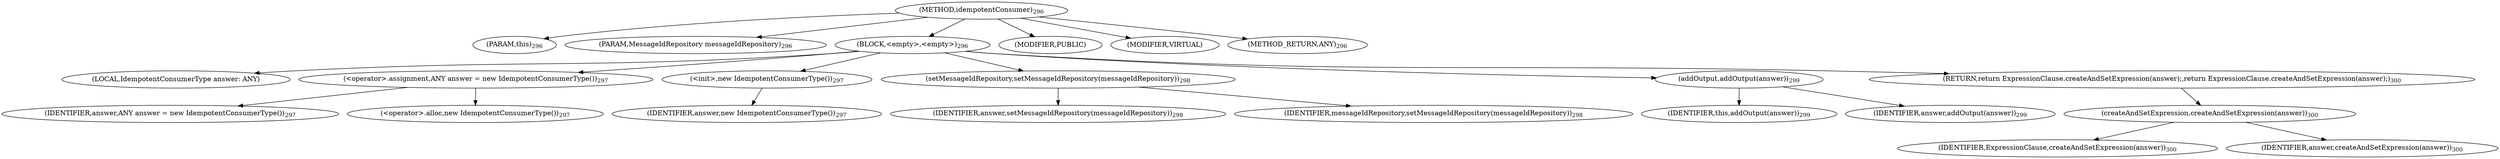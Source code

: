 digraph "idempotentConsumer" {  
"967" [label = <(METHOD,idempotentConsumer)<SUB>296</SUB>> ]
"65" [label = <(PARAM,this)<SUB>296</SUB>> ]
"968" [label = <(PARAM,MessageIdRepository messageIdRepository)<SUB>296</SUB>> ]
"969" [label = <(BLOCK,&lt;empty&gt;,&lt;empty&gt;)<SUB>296</SUB>> ]
"63" [label = <(LOCAL,IdempotentConsumerType answer: ANY)> ]
"970" [label = <(&lt;operator&gt;.assignment,ANY answer = new IdempotentConsumerType())<SUB>297</SUB>> ]
"971" [label = <(IDENTIFIER,answer,ANY answer = new IdempotentConsumerType())<SUB>297</SUB>> ]
"972" [label = <(&lt;operator&gt;.alloc,new IdempotentConsumerType())<SUB>297</SUB>> ]
"973" [label = <(&lt;init&gt;,new IdempotentConsumerType())<SUB>297</SUB>> ]
"62" [label = <(IDENTIFIER,answer,new IdempotentConsumerType())<SUB>297</SUB>> ]
"974" [label = <(setMessageIdRepository,setMessageIdRepository(messageIdRepository))<SUB>298</SUB>> ]
"975" [label = <(IDENTIFIER,answer,setMessageIdRepository(messageIdRepository))<SUB>298</SUB>> ]
"976" [label = <(IDENTIFIER,messageIdRepository,setMessageIdRepository(messageIdRepository))<SUB>298</SUB>> ]
"977" [label = <(addOutput,addOutput(answer))<SUB>299</SUB>> ]
"64" [label = <(IDENTIFIER,this,addOutput(answer))<SUB>299</SUB>> ]
"978" [label = <(IDENTIFIER,answer,addOutput(answer))<SUB>299</SUB>> ]
"979" [label = <(RETURN,return ExpressionClause.createAndSetExpression(answer);,return ExpressionClause.createAndSetExpression(answer);)<SUB>300</SUB>> ]
"980" [label = <(createAndSetExpression,createAndSetExpression(answer))<SUB>300</SUB>> ]
"981" [label = <(IDENTIFIER,ExpressionClause,createAndSetExpression(answer))<SUB>300</SUB>> ]
"982" [label = <(IDENTIFIER,answer,createAndSetExpression(answer))<SUB>300</SUB>> ]
"983" [label = <(MODIFIER,PUBLIC)> ]
"984" [label = <(MODIFIER,VIRTUAL)> ]
"985" [label = <(METHOD_RETURN,ANY)<SUB>296</SUB>> ]
  "967" -> "65" 
  "967" -> "968" 
  "967" -> "969" 
  "967" -> "983" 
  "967" -> "984" 
  "967" -> "985" 
  "969" -> "63" 
  "969" -> "970" 
  "969" -> "973" 
  "969" -> "974" 
  "969" -> "977" 
  "969" -> "979" 
  "970" -> "971" 
  "970" -> "972" 
  "973" -> "62" 
  "974" -> "975" 
  "974" -> "976" 
  "977" -> "64" 
  "977" -> "978" 
  "979" -> "980" 
  "980" -> "981" 
  "980" -> "982" 
}
